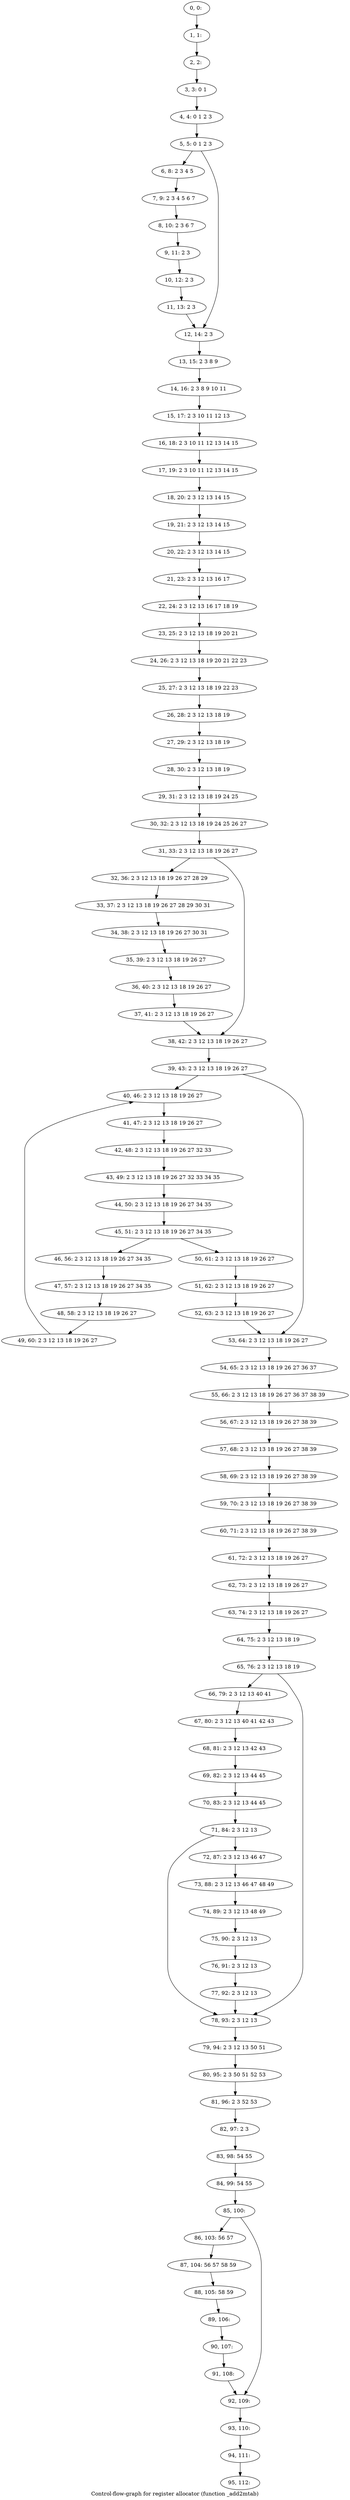 digraph G {
graph [label="Control-flow-graph for register allocator (function _add2mtab)"]
0[label="0, 0: "];
1[label="1, 1: "];
2[label="2, 2: "];
3[label="3, 3: 0 1 "];
4[label="4, 4: 0 1 2 3 "];
5[label="5, 5: 0 1 2 3 "];
6[label="6, 8: 2 3 4 5 "];
7[label="7, 9: 2 3 4 5 6 7 "];
8[label="8, 10: 2 3 6 7 "];
9[label="9, 11: 2 3 "];
10[label="10, 12: 2 3 "];
11[label="11, 13: 2 3 "];
12[label="12, 14: 2 3 "];
13[label="13, 15: 2 3 8 9 "];
14[label="14, 16: 2 3 8 9 10 11 "];
15[label="15, 17: 2 3 10 11 12 13 "];
16[label="16, 18: 2 3 10 11 12 13 14 15 "];
17[label="17, 19: 2 3 10 11 12 13 14 15 "];
18[label="18, 20: 2 3 12 13 14 15 "];
19[label="19, 21: 2 3 12 13 14 15 "];
20[label="20, 22: 2 3 12 13 14 15 "];
21[label="21, 23: 2 3 12 13 16 17 "];
22[label="22, 24: 2 3 12 13 16 17 18 19 "];
23[label="23, 25: 2 3 12 13 18 19 20 21 "];
24[label="24, 26: 2 3 12 13 18 19 20 21 22 23 "];
25[label="25, 27: 2 3 12 13 18 19 22 23 "];
26[label="26, 28: 2 3 12 13 18 19 "];
27[label="27, 29: 2 3 12 13 18 19 "];
28[label="28, 30: 2 3 12 13 18 19 "];
29[label="29, 31: 2 3 12 13 18 19 24 25 "];
30[label="30, 32: 2 3 12 13 18 19 24 25 26 27 "];
31[label="31, 33: 2 3 12 13 18 19 26 27 "];
32[label="32, 36: 2 3 12 13 18 19 26 27 28 29 "];
33[label="33, 37: 2 3 12 13 18 19 26 27 28 29 30 31 "];
34[label="34, 38: 2 3 12 13 18 19 26 27 30 31 "];
35[label="35, 39: 2 3 12 13 18 19 26 27 "];
36[label="36, 40: 2 3 12 13 18 19 26 27 "];
37[label="37, 41: 2 3 12 13 18 19 26 27 "];
38[label="38, 42: 2 3 12 13 18 19 26 27 "];
39[label="39, 43: 2 3 12 13 18 19 26 27 "];
40[label="40, 46: 2 3 12 13 18 19 26 27 "];
41[label="41, 47: 2 3 12 13 18 19 26 27 "];
42[label="42, 48: 2 3 12 13 18 19 26 27 32 33 "];
43[label="43, 49: 2 3 12 13 18 19 26 27 32 33 34 35 "];
44[label="44, 50: 2 3 12 13 18 19 26 27 34 35 "];
45[label="45, 51: 2 3 12 13 18 19 26 27 34 35 "];
46[label="46, 56: 2 3 12 13 18 19 26 27 34 35 "];
47[label="47, 57: 2 3 12 13 18 19 26 27 34 35 "];
48[label="48, 58: 2 3 12 13 18 19 26 27 "];
49[label="49, 60: 2 3 12 13 18 19 26 27 "];
50[label="50, 61: 2 3 12 13 18 19 26 27 "];
51[label="51, 62: 2 3 12 13 18 19 26 27 "];
52[label="52, 63: 2 3 12 13 18 19 26 27 "];
53[label="53, 64: 2 3 12 13 18 19 26 27 "];
54[label="54, 65: 2 3 12 13 18 19 26 27 36 37 "];
55[label="55, 66: 2 3 12 13 18 19 26 27 36 37 38 39 "];
56[label="56, 67: 2 3 12 13 18 19 26 27 38 39 "];
57[label="57, 68: 2 3 12 13 18 19 26 27 38 39 "];
58[label="58, 69: 2 3 12 13 18 19 26 27 38 39 "];
59[label="59, 70: 2 3 12 13 18 19 26 27 38 39 "];
60[label="60, 71: 2 3 12 13 18 19 26 27 38 39 "];
61[label="61, 72: 2 3 12 13 18 19 26 27 "];
62[label="62, 73: 2 3 12 13 18 19 26 27 "];
63[label="63, 74: 2 3 12 13 18 19 26 27 "];
64[label="64, 75: 2 3 12 13 18 19 "];
65[label="65, 76: 2 3 12 13 18 19 "];
66[label="66, 79: 2 3 12 13 40 41 "];
67[label="67, 80: 2 3 12 13 40 41 42 43 "];
68[label="68, 81: 2 3 12 13 42 43 "];
69[label="69, 82: 2 3 12 13 44 45 "];
70[label="70, 83: 2 3 12 13 44 45 "];
71[label="71, 84: 2 3 12 13 "];
72[label="72, 87: 2 3 12 13 46 47 "];
73[label="73, 88: 2 3 12 13 46 47 48 49 "];
74[label="74, 89: 2 3 12 13 48 49 "];
75[label="75, 90: 2 3 12 13 "];
76[label="76, 91: 2 3 12 13 "];
77[label="77, 92: 2 3 12 13 "];
78[label="78, 93: 2 3 12 13 "];
79[label="79, 94: 2 3 12 13 50 51 "];
80[label="80, 95: 2 3 50 51 52 53 "];
81[label="81, 96: 2 3 52 53 "];
82[label="82, 97: 2 3 "];
83[label="83, 98: 54 55 "];
84[label="84, 99: 54 55 "];
85[label="85, 100: "];
86[label="86, 103: 56 57 "];
87[label="87, 104: 56 57 58 59 "];
88[label="88, 105: 58 59 "];
89[label="89, 106: "];
90[label="90, 107: "];
91[label="91, 108: "];
92[label="92, 109: "];
93[label="93, 110: "];
94[label="94, 111: "];
95[label="95, 112: "];
0->1 ;
1->2 ;
2->3 ;
3->4 ;
4->5 ;
5->6 ;
5->12 ;
6->7 ;
7->8 ;
8->9 ;
9->10 ;
10->11 ;
11->12 ;
12->13 ;
13->14 ;
14->15 ;
15->16 ;
16->17 ;
17->18 ;
18->19 ;
19->20 ;
20->21 ;
21->22 ;
22->23 ;
23->24 ;
24->25 ;
25->26 ;
26->27 ;
27->28 ;
28->29 ;
29->30 ;
30->31 ;
31->32 ;
31->38 ;
32->33 ;
33->34 ;
34->35 ;
35->36 ;
36->37 ;
37->38 ;
38->39 ;
39->40 ;
39->53 ;
40->41 ;
41->42 ;
42->43 ;
43->44 ;
44->45 ;
45->46 ;
45->50 ;
46->47 ;
47->48 ;
48->49 ;
49->40 ;
50->51 ;
51->52 ;
52->53 ;
53->54 ;
54->55 ;
55->56 ;
56->57 ;
57->58 ;
58->59 ;
59->60 ;
60->61 ;
61->62 ;
62->63 ;
63->64 ;
64->65 ;
65->66 ;
65->78 ;
66->67 ;
67->68 ;
68->69 ;
69->70 ;
70->71 ;
71->72 ;
71->78 ;
72->73 ;
73->74 ;
74->75 ;
75->76 ;
76->77 ;
77->78 ;
78->79 ;
79->80 ;
80->81 ;
81->82 ;
82->83 ;
83->84 ;
84->85 ;
85->86 ;
85->92 ;
86->87 ;
87->88 ;
88->89 ;
89->90 ;
90->91 ;
91->92 ;
92->93 ;
93->94 ;
94->95 ;
}

